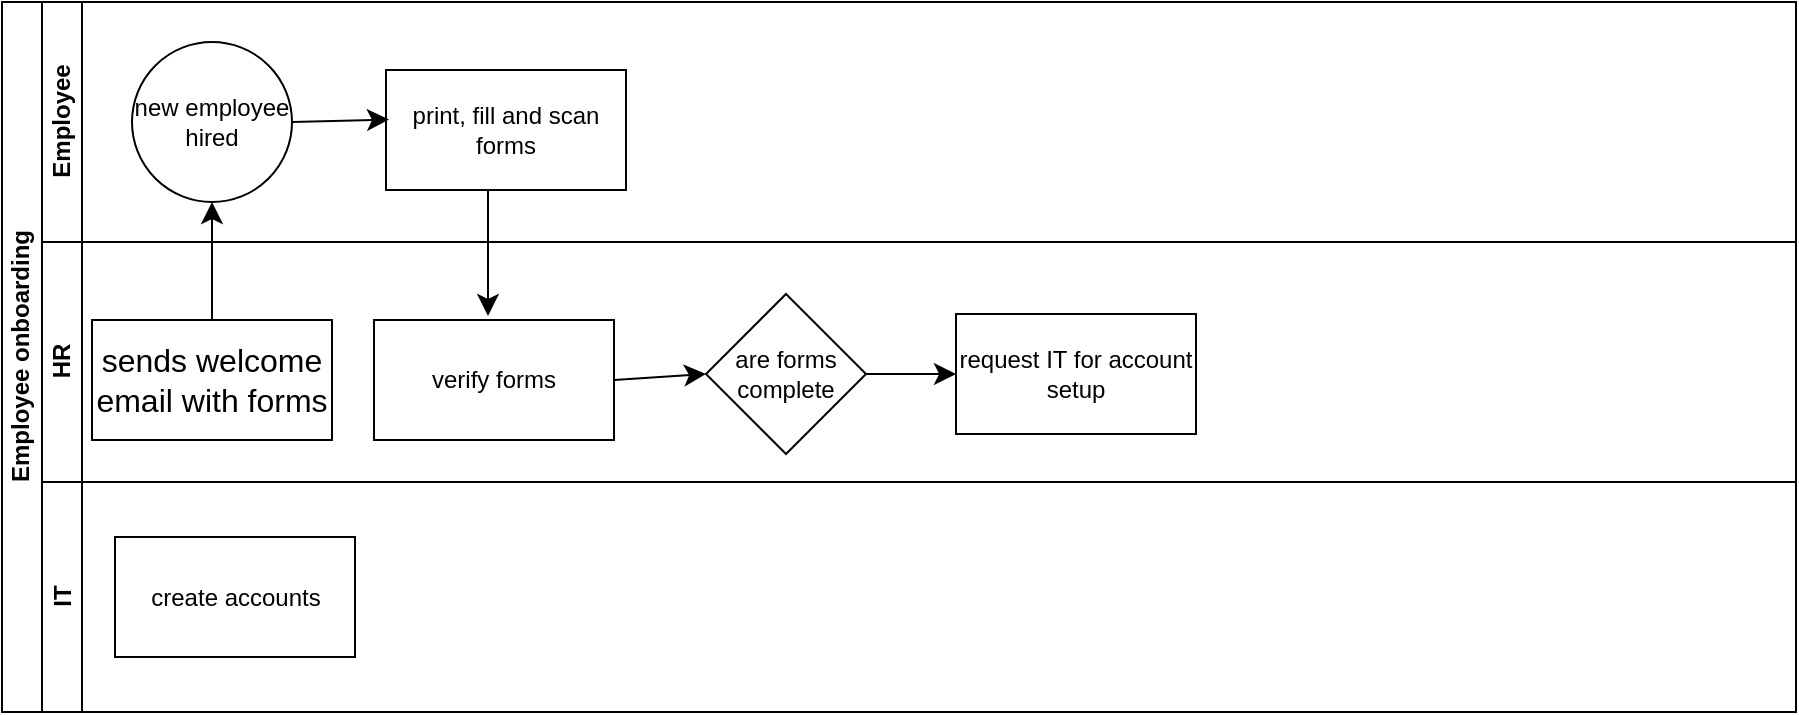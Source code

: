 <mxfile version="26.0.16">
  <diagram name="Page-1" id="dYAAqQN164_OkqlJN7os">
    <mxGraphModel dx="1281" dy="536" grid="0" gridSize="10" guides="1" tooltips="1" connect="1" arrows="1" fold="1" page="0" pageScale="1" pageWidth="850" pageHeight="1100" math="0" shadow="0">
      <root>
        <mxCell id="0" />
        <mxCell id="1" parent="0" />
        <mxCell id="seVJ21GC20MgT60zQvt1-10" value="Employee onboarding" style="swimlane;childLayout=stackLayout;resizeParent=1;resizeParentMax=0;horizontal=0;startSize=20;horizontalStack=0;html=1;" vertex="1" parent="1">
          <mxGeometry x="-409" width="897" height="355" as="geometry" />
        </mxCell>
        <mxCell id="seVJ21GC20MgT60zQvt1-11" value="Employee" style="swimlane;startSize=20;horizontal=0;html=1;" vertex="1" parent="seVJ21GC20MgT60zQvt1-10">
          <mxGeometry x="20" width="877" height="120" as="geometry" />
        </mxCell>
        <mxCell id="seVJ21GC20MgT60zQvt1-14" value="new employee hired" style="ellipse;whiteSpace=wrap;html=1;aspect=fixed;" vertex="1" parent="seVJ21GC20MgT60zQvt1-11">
          <mxGeometry x="45" y="20" width="80" height="80" as="geometry" />
        </mxCell>
        <mxCell id="seVJ21GC20MgT60zQvt1-20" value="print, fill and scan forms" style="rounded=0;whiteSpace=wrap;html=1;" vertex="1" parent="seVJ21GC20MgT60zQvt1-11">
          <mxGeometry x="172" y="34" width="120" height="60" as="geometry" />
        </mxCell>
        <mxCell id="seVJ21GC20MgT60zQvt1-22" value="" style="endArrow=classic;html=1;rounded=0;fontSize=12;startSize=8;endSize=8;curved=1;entryX=0;entryY=0.25;entryDx=0;entryDy=0;exitX=1;exitY=0.5;exitDx=0;exitDy=0;" edge="1" parent="seVJ21GC20MgT60zQvt1-11" source="seVJ21GC20MgT60zQvt1-14">
          <mxGeometry width="50" height="50" relative="1" as="geometry">
            <mxPoint x="128" y="62" as="sourcePoint" />
            <mxPoint x="173.5" y="58.75" as="targetPoint" />
          </mxGeometry>
        </mxCell>
        <mxCell id="seVJ21GC20MgT60zQvt1-12" value="HR" style="swimlane;startSize=20;horizontal=0;html=1;" vertex="1" parent="seVJ21GC20MgT60zQvt1-10">
          <mxGeometry x="20" y="120" width="877" height="120" as="geometry" />
        </mxCell>
        <mxCell id="seVJ21GC20MgT60zQvt1-17" value="&lt;span style=&quot;font-size: 16px;&quot;&gt;sends welcome email with forms&lt;/span&gt;" style="rounded=0;whiteSpace=wrap;html=1;" vertex="1" parent="seVJ21GC20MgT60zQvt1-12">
          <mxGeometry x="25" y="39" width="120" height="60" as="geometry" />
        </mxCell>
        <mxCell id="seVJ21GC20MgT60zQvt1-24" value="verify forms" style="rounded=0;whiteSpace=wrap;html=1;" vertex="1" parent="seVJ21GC20MgT60zQvt1-12">
          <mxGeometry x="166" y="39" width="120" height="60" as="geometry" />
        </mxCell>
        <mxCell id="seVJ21GC20MgT60zQvt1-26" value="are forms complete" style="rhombus;whiteSpace=wrap;html=1;" vertex="1" parent="seVJ21GC20MgT60zQvt1-12">
          <mxGeometry x="332" y="26" width="80" height="80" as="geometry" />
        </mxCell>
        <mxCell id="seVJ21GC20MgT60zQvt1-32" value="" style="endArrow=classic;html=1;rounded=0;fontSize=12;startSize=8;endSize=8;curved=1;entryX=0;entryY=0.5;entryDx=0;entryDy=0;exitX=1;exitY=0.5;exitDx=0;exitDy=0;" edge="1" parent="seVJ21GC20MgT60zQvt1-12" source="seVJ21GC20MgT60zQvt1-24" target="seVJ21GC20MgT60zQvt1-26">
          <mxGeometry width="50" height="50" relative="1" as="geometry">
            <mxPoint x="286" y="61" as="sourcePoint" />
            <mxPoint x="268" y="59" as="targetPoint" />
          </mxGeometry>
        </mxCell>
        <mxCell id="seVJ21GC20MgT60zQvt1-13" value="IT" style="swimlane;startSize=20;horizontal=0;html=1;" vertex="1" parent="seVJ21GC20MgT60zQvt1-10">
          <mxGeometry x="20" y="240" width="877" height="115" as="geometry">
            <mxRectangle x="20" y="240" width="460" height="26" as="alternateBounds" />
          </mxGeometry>
        </mxCell>
        <mxCell id="seVJ21GC20MgT60zQvt1-29" value="create accounts" style="rounded=0;whiteSpace=wrap;html=1;" vertex="1" parent="seVJ21GC20MgT60zQvt1-13">
          <mxGeometry x="36.5" y="27.5" width="120" height="60" as="geometry" />
        </mxCell>
        <mxCell id="seVJ21GC20MgT60zQvt1-19" value="" style="endArrow=classic;html=1;rounded=0;fontSize=12;startSize=8;endSize=8;curved=1;exitX=0.5;exitY=0;exitDx=0;exitDy=0;entryX=0.5;entryY=1;entryDx=0;entryDy=0;" edge="1" parent="seVJ21GC20MgT60zQvt1-10" source="seVJ21GC20MgT60zQvt1-17" target="seVJ21GC20MgT60zQvt1-14">
          <mxGeometry width="50" height="50" relative="1" as="geometry">
            <mxPoint x="103" y="205" as="sourcePoint" />
            <mxPoint x="153" y="155" as="targetPoint" />
          </mxGeometry>
        </mxCell>
        <mxCell id="seVJ21GC20MgT60zQvt1-23" value="" style="endArrow=classic;html=1;rounded=0;fontSize=12;startSize=8;endSize=8;curved=1;exitX=0.425;exitY=1;exitDx=0;exitDy=0;exitPerimeter=0;" edge="1" parent="seVJ21GC20MgT60zQvt1-10" source="seVJ21GC20MgT60zQvt1-20">
          <mxGeometry width="50" height="50" relative="1" as="geometry">
            <mxPoint x="252" y="145" as="sourcePoint" />
            <mxPoint x="243" y="157" as="targetPoint" />
          </mxGeometry>
        </mxCell>
        <mxCell id="seVJ21GC20MgT60zQvt1-38" value="" style="endArrow=classic;html=1;rounded=0;fontSize=12;startSize=8;endSize=8;curved=1;exitX=1;exitY=0.5;exitDx=0;exitDy=0;" edge="1" parent="1" source="seVJ21GC20MgT60zQvt1-26" target="seVJ21GC20MgT60zQvt1-39">
          <mxGeometry width="50" height="50" relative="1" as="geometry">
            <mxPoint x="2" y="261" as="sourcePoint" />
            <mxPoint x="128" y="186" as="targetPoint" />
          </mxGeometry>
        </mxCell>
        <mxCell id="seVJ21GC20MgT60zQvt1-39" value="request IT for account setup" style="rounded=0;whiteSpace=wrap;html=1;" vertex="1" parent="1">
          <mxGeometry x="68" y="156" width="120" height="60" as="geometry" />
        </mxCell>
      </root>
    </mxGraphModel>
  </diagram>
</mxfile>
